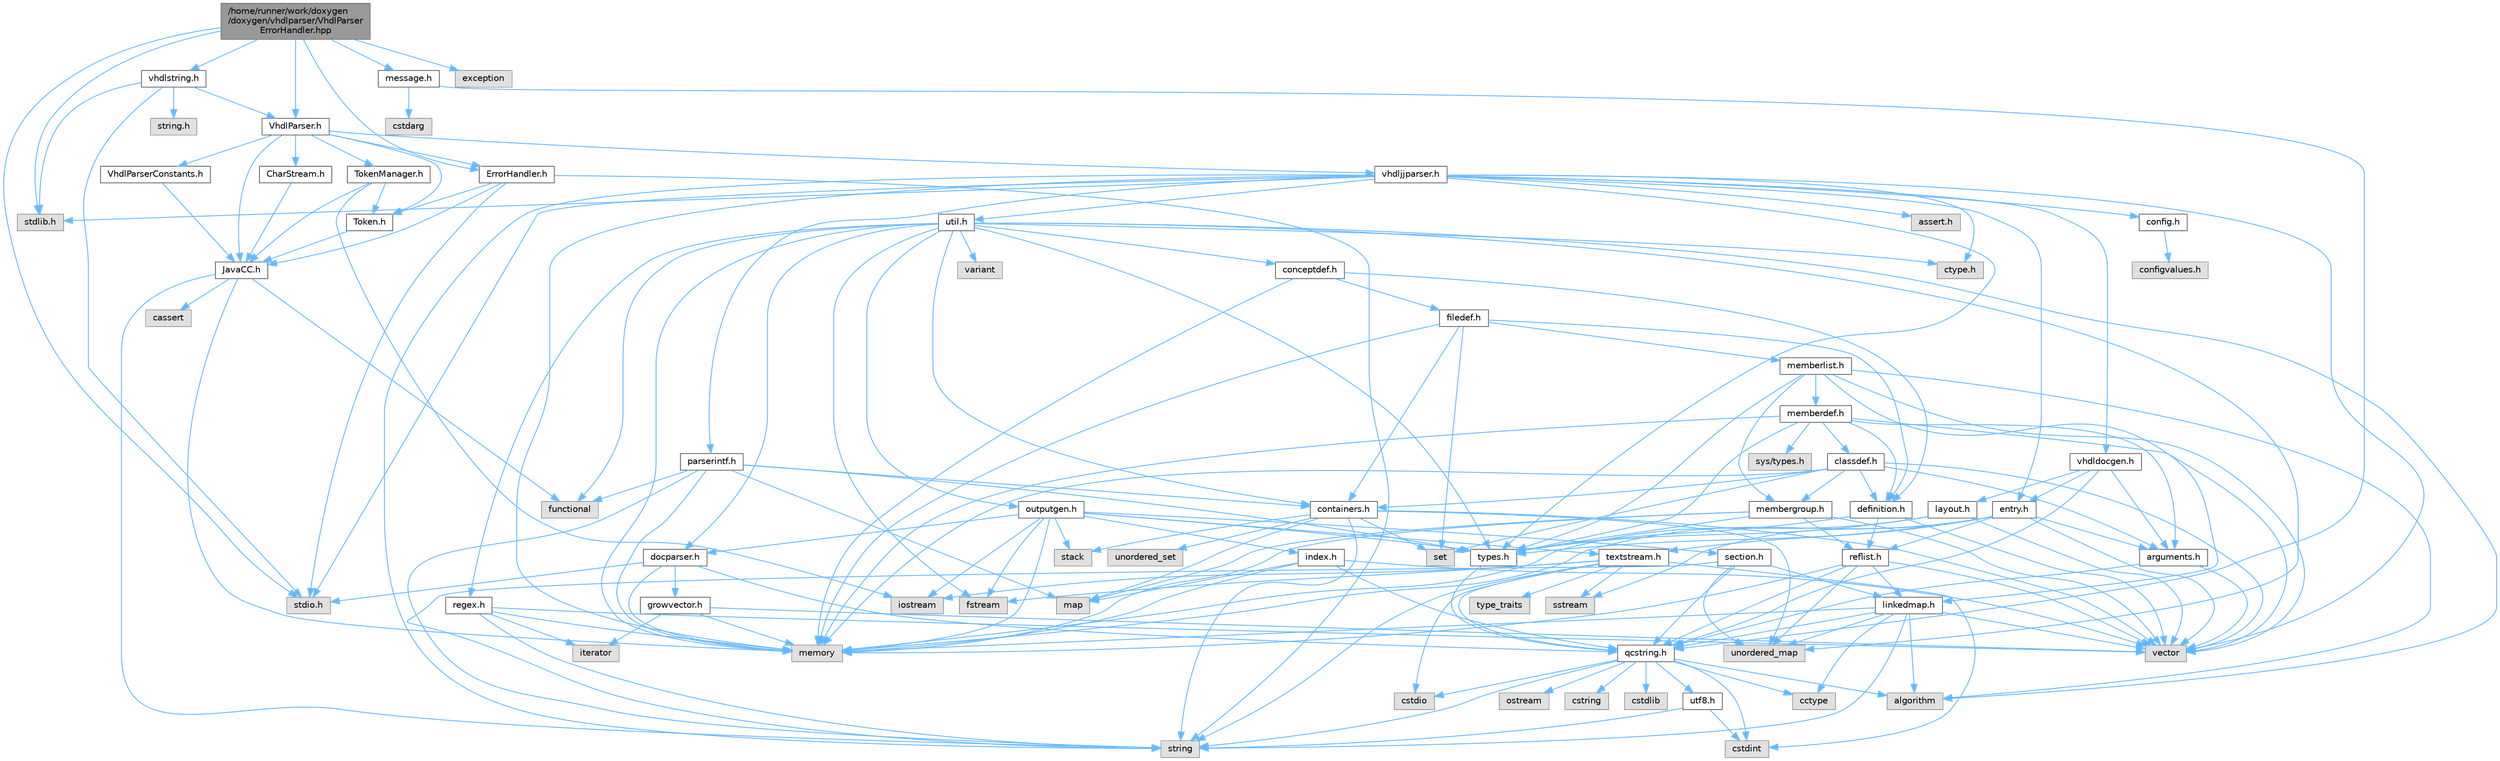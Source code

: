 digraph "/home/runner/work/doxygen/doxygen/vhdlparser/VhdlParserErrorHandler.hpp"
{
 // INTERACTIVE_SVG=YES
 // LATEX_PDF_SIZE
  bgcolor="transparent";
  edge [fontname=Helvetica,fontsize=10,labelfontname=Helvetica,labelfontsize=10];
  node [fontname=Helvetica,fontsize=10,shape=box,height=0.2,width=0.4];
  Node1 [id="Node000001",label="/home/runner/work/doxygen\l/doxygen/vhdlparser/VhdlParser\lErrorHandler.hpp",height=0.2,width=0.4,color="gray40", fillcolor="grey60", style="filled", fontcolor="black"];
  Node1 -> Node2 [id="edge1_Node000001_Node000002",color="steelblue1",style="solid"];
  Node2 [id="Node000002",label="stdio.h",height=0.2,width=0.4,color="grey60", fillcolor="#E0E0E0", style="filled"];
  Node1 -> Node3 [id="edge2_Node000001_Node000003",color="steelblue1",style="solid"];
  Node3 [id="Node000003",label="stdlib.h",height=0.2,width=0.4,color="grey60", fillcolor="#E0E0E0", style="filled"];
  Node1 -> Node4 [id="edge3_Node000001_Node000004",color="steelblue1",style="solid"];
  Node4 [id="Node000004",label="exception",height=0.2,width=0.4,color="grey60", fillcolor="#E0E0E0", style="filled"];
  Node1 -> Node5 [id="edge4_Node000001_Node000005",color="steelblue1",style="solid"];
  Node5 [id="Node000005",label="VhdlParser.h",height=0.2,width=0.4,color="grey40", fillcolor="white", style="filled",URL="$d5/df9/_vhdl_parser_8h.html",tooltip=" "];
  Node5 -> Node6 [id="edge5_Node000005_Node000006",color="steelblue1",style="solid"];
  Node6 [id="Node000006",label="JavaCC.h",height=0.2,width=0.4,color="grey40", fillcolor="white", style="filled",URL="$d1/d2f/_java_c_c_8h.html",tooltip=" "];
  Node6 -> Node7 [id="edge6_Node000006_Node000007",color="steelblue1",style="solid"];
  Node7 [id="Node000007",label="string",height=0.2,width=0.4,color="grey60", fillcolor="#E0E0E0", style="filled"];
  Node6 -> Node8 [id="edge7_Node000006_Node000008",color="steelblue1",style="solid"];
  Node8 [id="Node000008",label="memory",height=0.2,width=0.4,color="grey60", fillcolor="#E0E0E0", style="filled"];
  Node6 -> Node9 [id="edge8_Node000006_Node000009",color="steelblue1",style="solid"];
  Node9 [id="Node000009",label="cassert",height=0.2,width=0.4,color="grey60", fillcolor="#E0E0E0", style="filled"];
  Node6 -> Node10 [id="edge9_Node000006_Node000010",color="steelblue1",style="solid"];
  Node10 [id="Node000010",label="functional",height=0.2,width=0.4,color="grey60", fillcolor="#E0E0E0", style="filled"];
  Node5 -> Node11 [id="edge10_Node000005_Node000011",color="steelblue1",style="solid"];
  Node11 [id="Node000011",label="CharStream.h",height=0.2,width=0.4,color="grey40", fillcolor="white", style="filled",URL="$df/ddf/_char_stream_8h.html",tooltip=" "];
  Node11 -> Node6 [id="edge11_Node000011_Node000006",color="steelblue1",style="solid"];
  Node5 -> Node12 [id="edge12_Node000005_Node000012",color="steelblue1",style="solid"];
  Node12 [id="Node000012",label="Token.h",height=0.2,width=0.4,color="grey40", fillcolor="white", style="filled",URL="$dd/dcd/_token_8h.html",tooltip=" "];
  Node12 -> Node6 [id="edge13_Node000012_Node000006",color="steelblue1",style="solid"];
  Node5 -> Node13 [id="edge14_Node000005_Node000013",color="steelblue1",style="solid"];
  Node13 [id="Node000013",label="TokenManager.h",height=0.2,width=0.4,color="grey40", fillcolor="white", style="filled",URL="$d4/df9/_token_manager_8h.html",tooltip=" "];
  Node13 -> Node14 [id="edge15_Node000013_Node000014",color="steelblue1",style="solid"];
  Node14 [id="Node000014",label="iostream",height=0.2,width=0.4,color="grey60", fillcolor="#E0E0E0", style="filled"];
  Node13 -> Node6 [id="edge16_Node000013_Node000006",color="steelblue1",style="solid"];
  Node13 -> Node12 [id="edge17_Node000013_Node000012",color="steelblue1",style="solid"];
  Node5 -> Node15 [id="edge18_Node000005_Node000015",color="steelblue1",style="solid"];
  Node15 [id="Node000015",label="vhdljjparser.h",height=0.2,width=0.4,color="grey40", fillcolor="white", style="filled",URL="$d2/d55/vhdljjparser_8h.html",tooltip=" "];
  Node15 -> Node16 [id="edge19_Node000015_Node000016",color="steelblue1",style="solid"];
  Node16 [id="Node000016",label="vector",height=0.2,width=0.4,color="grey60", fillcolor="#E0E0E0", style="filled"];
  Node15 -> Node8 [id="edge20_Node000015_Node000008",color="steelblue1",style="solid"];
  Node15 -> Node7 [id="edge21_Node000015_Node000007",color="steelblue1",style="solid"];
  Node15 -> Node17 [id="edge22_Node000015_Node000017",color="steelblue1",style="solid"];
  Node17 [id="Node000017",label="parserintf.h",height=0.2,width=0.4,color="grey40", fillcolor="white", style="filled",URL="$da/d55/parserintf_8h.html",tooltip=" "];
  Node17 -> Node10 [id="edge23_Node000017_Node000010",color="steelblue1",style="solid"];
  Node17 -> Node8 [id="edge24_Node000017_Node000008",color="steelblue1",style="solid"];
  Node17 -> Node18 [id="edge25_Node000017_Node000018",color="steelblue1",style="solid"];
  Node18 [id="Node000018",label="map",height=0.2,width=0.4,color="grey60", fillcolor="#E0E0E0", style="filled"];
  Node17 -> Node7 [id="edge26_Node000017_Node000007",color="steelblue1",style="solid"];
  Node17 -> Node19 [id="edge27_Node000017_Node000019",color="steelblue1",style="solid"];
  Node19 [id="Node000019",label="types.h",height=0.2,width=0.4,color="grey40", fillcolor="white", style="filled",URL="$d9/d49/types_8h.html",tooltip="This file contains a number of basic enums and types."];
  Node19 -> Node20 [id="edge28_Node000019_Node000020",color="steelblue1",style="solid"];
  Node20 [id="Node000020",label="qcstring.h",height=0.2,width=0.4,color="grey40", fillcolor="white", style="filled",URL="$d7/d5c/qcstring_8h.html",tooltip=" "];
  Node20 -> Node7 [id="edge29_Node000020_Node000007",color="steelblue1",style="solid"];
  Node20 -> Node21 [id="edge30_Node000020_Node000021",color="steelblue1",style="solid"];
  Node21 [id="Node000021",label="algorithm",height=0.2,width=0.4,color="grey60", fillcolor="#E0E0E0", style="filled"];
  Node20 -> Node22 [id="edge31_Node000020_Node000022",color="steelblue1",style="solid"];
  Node22 [id="Node000022",label="cctype",height=0.2,width=0.4,color="grey60", fillcolor="#E0E0E0", style="filled"];
  Node20 -> Node23 [id="edge32_Node000020_Node000023",color="steelblue1",style="solid"];
  Node23 [id="Node000023",label="cstring",height=0.2,width=0.4,color="grey60", fillcolor="#E0E0E0", style="filled"];
  Node20 -> Node24 [id="edge33_Node000020_Node000024",color="steelblue1",style="solid"];
  Node24 [id="Node000024",label="cstdio",height=0.2,width=0.4,color="grey60", fillcolor="#E0E0E0", style="filled"];
  Node20 -> Node25 [id="edge34_Node000020_Node000025",color="steelblue1",style="solid"];
  Node25 [id="Node000025",label="cstdlib",height=0.2,width=0.4,color="grey60", fillcolor="#E0E0E0", style="filled"];
  Node20 -> Node26 [id="edge35_Node000020_Node000026",color="steelblue1",style="solid"];
  Node26 [id="Node000026",label="cstdint",height=0.2,width=0.4,color="grey60", fillcolor="#E0E0E0", style="filled"];
  Node20 -> Node27 [id="edge36_Node000020_Node000027",color="steelblue1",style="solid"];
  Node27 [id="Node000027",label="ostream",height=0.2,width=0.4,color="grey60", fillcolor="#E0E0E0", style="filled"];
  Node20 -> Node28 [id="edge37_Node000020_Node000028",color="steelblue1",style="solid"];
  Node28 [id="Node000028",label="utf8.h",height=0.2,width=0.4,color="grey40", fillcolor="white", style="filled",URL="$db/d7c/utf8_8h.html",tooltip="Various UTF8 related helper functions."];
  Node28 -> Node26 [id="edge38_Node000028_Node000026",color="steelblue1",style="solid"];
  Node28 -> Node7 [id="edge39_Node000028_Node000007",color="steelblue1",style="solid"];
  Node17 -> Node29 [id="edge40_Node000017_Node000029",color="steelblue1",style="solid"];
  Node29 [id="Node000029",label="containers.h",height=0.2,width=0.4,color="grey40", fillcolor="white", style="filled",URL="$d5/d75/containers_8h.html",tooltip=" "];
  Node29 -> Node16 [id="edge41_Node000029_Node000016",color="steelblue1",style="solid"];
  Node29 -> Node7 [id="edge42_Node000029_Node000007",color="steelblue1",style="solid"];
  Node29 -> Node30 [id="edge43_Node000029_Node000030",color="steelblue1",style="solid"];
  Node30 [id="Node000030",label="set",height=0.2,width=0.4,color="grey60", fillcolor="#E0E0E0", style="filled"];
  Node29 -> Node18 [id="edge44_Node000029_Node000018",color="steelblue1",style="solid"];
  Node29 -> Node31 [id="edge45_Node000029_Node000031",color="steelblue1",style="solid"];
  Node31 [id="Node000031",label="unordered_set",height=0.2,width=0.4,color="grey60", fillcolor="#E0E0E0", style="filled"];
  Node29 -> Node32 [id="edge46_Node000029_Node000032",color="steelblue1",style="solid"];
  Node32 [id="Node000032",label="unordered_map",height=0.2,width=0.4,color="grey60", fillcolor="#E0E0E0", style="filled"];
  Node29 -> Node33 [id="edge47_Node000029_Node000033",color="steelblue1",style="solid"];
  Node33 [id="Node000033",label="stack",height=0.2,width=0.4,color="grey60", fillcolor="#E0E0E0", style="filled"];
  Node15 -> Node2 [id="edge48_Node000015_Node000002",color="steelblue1",style="solid"];
  Node15 -> Node3 [id="edge49_Node000015_Node000003",color="steelblue1",style="solid"];
  Node15 -> Node34 [id="edge50_Node000015_Node000034",color="steelblue1",style="solid"];
  Node34 [id="Node000034",label="assert.h",height=0.2,width=0.4,color="grey60", fillcolor="#E0E0E0", style="filled"];
  Node15 -> Node35 [id="edge51_Node000015_Node000035",color="steelblue1",style="solid"];
  Node35 [id="Node000035",label="ctype.h",height=0.2,width=0.4,color="grey60", fillcolor="#E0E0E0", style="filled"];
  Node15 -> Node19 [id="edge52_Node000015_Node000019",color="steelblue1",style="solid"];
  Node15 -> Node36 [id="edge53_Node000015_Node000036",color="steelblue1",style="solid"];
  Node36 [id="Node000036",label="entry.h",height=0.2,width=0.4,color="grey40", fillcolor="white", style="filled",URL="$d1/dc6/entry_8h.html",tooltip=" "];
  Node36 -> Node16 [id="edge54_Node000036_Node000016",color="steelblue1",style="solid"];
  Node36 -> Node8 [id="edge55_Node000036_Node000008",color="steelblue1",style="solid"];
  Node36 -> Node37 [id="edge56_Node000036_Node000037",color="steelblue1",style="solid"];
  Node37 [id="Node000037",label="sstream",height=0.2,width=0.4,color="grey60", fillcolor="#E0E0E0", style="filled"];
  Node36 -> Node19 [id="edge57_Node000036_Node000019",color="steelblue1",style="solid"];
  Node36 -> Node38 [id="edge58_Node000036_Node000038",color="steelblue1",style="solid"];
  Node38 [id="Node000038",label="arguments.h",height=0.2,width=0.4,color="grey40", fillcolor="white", style="filled",URL="$df/d9b/arguments_8h.html",tooltip=" "];
  Node38 -> Node16 [id="edge59_Node000038_Node000016",color="steelblue1",style="solid"];
  Node38 -> Node20 [id="edge60_Node000038_Node000020",color="steelblue1",style="solid"];
  Node36 -> Node39 [id="edge61_Node000036_Node000039",color="steelblue1",style="solid"];
  Node39 [id="Node000039",label="reflist.h",height=0.2,width=0.4,color="grey40", fillcolor="white", style="filled",URL="$d1/d02/reflist_8h.html",tooltip=" "];
  Node39 -> Node16 [id="edge62_Node000039_Node000016",color="steelblue1",style="solid"];
  Node39 -> Node32 [id="edge63_Node000039_Node000032",color="steelblue1",style="solid"];
  Node39 -> Node8 [id="edge64_Node000039_Node000008",color="steelblue1",style="solid"];
  Node39 -> Node20 [id="edge65_Node000039_Node000020",color="steelblue1",style="solid"];
  Node39 -> Node40 [id="edge66_Node000039_Node000040",color="steelblue1",style="solid"];
  Node40 [id="Node000040",label="linkedmap.h",height=0.2,width=0.4,color="grey40", fillcolor="white", style="filled",URL="$da/de1/linkedmap_8h.html",tooltip=" "];
  Node40 -> Node32 [id="edge67_Node000040_Node000032",color="steelblue1",style="solid"];
  Node40 -> Node16 [id="edge68_Node000040_Node000016",color="steelblue1",style="solid"];
  Node40 -> Node8 [id="edge69_Node000040_Node000008",color="steelblue1",style="solid"];
  Node40 -> Node7 [id="edge70_Node000040_Node000007",color="steelblue1",style="solid"];
  Node40 -> Node21 [id="edge71_Node000040_Node000021",color="steelblue1",style="solid"];
  Node40 -> Node22 [id="edge72_Node000040_Node000022",color="steelblue1",style="solid"];
  Node40 -> Node20 [id="edge73_Node000040_Node000020",color="steelblue1",style="solid"];
  Node36 -> Node41 [id="edge74_Node000036_Node000041",color="steelblue1",style="solid"];
  Node41 [id="Node000041",label="textstream.h",height=0.2,width=0.4,color="grey40", fillcolor="white", style="filled",URL="$d4/d7d/textstream_8h.html",tooltip=" "];
  Node41 -> Node7 [id="edge75_Node000041_Node000007",color="steelblue1",style="solid"];
  Node41 -> Node14 [id="edge76_Node000041_Node000014",color="steelblue1",style="solid"];
  Node41 -> Node37 [id="edge77_Node000041_Node000037",color="steelblue1",style="solid"];
  Node41 -> Node26 [id="edge78_Node000041_Node000026",color="steelblue1",style="solid"];
  Node41 -> Node24 [id="edge79_Node000041_Node000024",color="steelblue1",style="solid"];
  Node41 -> Node42 [id="edge80_Node000041_Node000042",color="steelblue1",style="solid"];
  Node42 [id="Node000042",label="fstream",height=0.2,width=0.4,color="grey60", fillcolor="#E0E0E0", style="filled"];
  Node41 -> Node43 [id="edge81_Node000041_Node000043",color="steelblue1",style="solid"];
  Node43 [id="Node000043",label="type_traits",height=0.2,width=0.4,color="grey60", fillcolor="#E0E0E0", style="filled"];
  Node41 -> Node20 [id="edge82_Node000041_Node000020",color="steelblue1",style="solid"];
  Node15 -> Node44 [id="edge83_Node000015_Node000044",color="steelblue1",style="solid"];
  Node44 [id="Node000044",label="vhdldocgen.h",height=0.2,width=0.4,color="grey40", fillcolor="white", style="filled",URL="$dd/dec/vhdldocgen_8h.html",tooltip=" "];
  Node44 -> Node20 [id="edge84_Node000044_Node000020",color="steelblue1",style="solid"];
  Node44 -> Node45 [id="edge85_Node000044_Node000045",color="steelblue1",style="solid"];
  Node45 [id="Node000045",label="layout.h",height=0.2,width=0.4,color="grey40", fillcolor="white", style="filled",URL="$db/d51/layout_8h.html",tooltip=" "];
  Node45 -> Node8 [id="edge86_Node000045_Node000008",color="steelblue1",style="solid"];
  Node45 -> Node16 [id="edge87_Node000045_Node000016",color="steelblue1",style="solid"];
  Node45 -> Node19 [id="edge88_Node000045_Node000019",color="steelblue1",style="solid"];
  Node44 -> Node38 [id="edge89_Node000044_Node000038",color="steelblue1",style="solid"];
  Node44 -> Node36 [id="edge90_Node000044_Node000036",color="steelblue1",style="solid"];
  Node15 -> Node46 [id="edge91_Node000015_Node000046",color="steelblue1",style="solid"];
  Node46 [id="Node000046",label="config.h",height=0.2,width=0.4,color="grey40", fillcolor="white", style="filled",URL="$db/d16/config_8h.html",tooltip=" "];
  Node46 -> Node47 [id="edge92_Node000046_Node000047",color="steelblue1",style="solid"];
  Node47 [id="Node000047",label="configvalues.h",height=0.2,width=0.4,color="grey60", fillcolor="#E0E0E0", style="filled"];
  Node15 -> Node48 [id="edge93_Node000015_Node000048",color="steelblue1",style="solid"];
  Node48 [id="Node000048",label="util.h",height=0.2,width=0.4,color="grey40", fillcolor="white", style="filled",URL="$d8/d3c/util_8h.html",tooltip="A bunch of utility functions."];
  Node48 -> Node8 [id="edge94_Node000048_Node000008",color="steelblue1",style="solid"];
  Node48 -> Node32 [id="edge95_Node000048_Node000032",color="steelblue1",style="solid"];
  Node48 -> Node21 [id="edge96_Node000048_Node000021",color="steelblue1",style="solid"];
  Node48 -> Node10 [id="edge97_Node000048_Node000010",color="steelblue1",style="solid"];
  Node48 -> Node42 [id="edge98_Node000048_Node000042",color="steelblue1",style="solid"];
  Node48 -> Node49 [id="edge99_Node000048_Node000049",color="steelblue1",style="solid"];
  Node49 [id="Node000049",label="variant",height=0.2,width=0.4,color="grey60", fillcolor="#E0E0E0", style="filled"];
  Node48 -> Node35 [id="edge100_Node000048_Node000035",color="steelblue1",style="solid"];
  Node48 -> Node19 [id="edge101_Node000048_Node000019",color="steelblue1",style="solid"];
  Node48 -> Node50 [id="edge102_Node000048_Node000050",color="steelblue1",style="solid"];
  Node50 [id="Node000050",label="docparser.h",height=0.2,width=0.4,color="grey40", fillcolor="white", style="filled",URL="$de/d9c/docparser_8h.html",tooltip=" "];
  Node50 -> Node2 [id="edge103_Node000050_Node000002",color="steelblue1",style="solid"];
  Node50 -> Node8 [id="edge104_Node000050_Node000008",color="steelblue1",style="solid"];
  Node50 -> Node20 [id="edge105_Node000050_Node000020",color="steelblue1",style="solid"];
  Node50 -> Node51 [id="edge106_Node000050_Node000051",color="steelblue1",style="solid"];
  Node51 [id="Node000051",label="growvector.h",height=0.2,width=0.4,color="grey40", fillcolor="white", style="filled",URL="$d7/d50/growvector_8h.html",tooltip=" "];
  Node51 -> Node16 [id="edge107_Node000051_Node000016",color="steelblue1",style="solid"];
  Node51 -> Node8 [id="edge108_Node000051_Node000008",color="steelblue1",style="solid"];
  Node51 -> Node52 [id="edge109_Node000051_Node000052",color="steelblue1",style="solid"];
  Node52 [id="Node000052",label="iterator",height=0.2,width=0.4,color="grey60", fillcolor="#E0E0E0", style="filled"];
  Node48 -> Node29 [id="edge110_Node000048_Node000029",color="steelblue1",style="solid"];
  Node48 -> Node53 [id="edge111_Node000048_Node000053",color="steelblue1",style="solid"];
  Node53 [id="Node000053",label="outputgen.h",height=0.2,width=0.4,color="grey40", fillcolor="white", style="filled",URL="$df/d06/outputgen_8h.html",tooltip=" "];
  Node53 -> Node8 [id="edge112_Node000053_Node000008",color="steelblue1",style="solid"];
  Node53 -> Node33 [id="edge113_Node000053_Node000033",color="steelblue1",style="solid"];
  Node53 -> Node14 [id="edge114_Node000053_Node000014",color="steelblue1",style="solid"];
  Node53 -> Node42 [id="edge115_Node000053_Node000042",color="steelblue1",style="solid"];
  Node53 -> Node19 [id="edge116_Node000053_Node000019",color="steelblue1",style="solid"];
  Node53 -> Node54 [id="edge117_Node000053_Node000054",color="steelblue1",style="solid"];
  Node54 [id="Node000054",label="index.h",height=0.2,width=0.4,color="grey40", fillcolor="white", style="filled",URL="$d1/db5/index_8h.html",tooltip=" "];
  Node54 -> Node8 [id="edge118_Node000054_Node000008",color="steelblue1",style="solid"];
  Node54 -> Node16 [id="edge119_Node000054_Node000016",color="steelblue1",style="solid"];
  Node54 -> Node18 [id="edge120_Node000054_Node000018",color="steelblue1",style="solid"];
  Node54 -> Node20 [id="edge121_Node000054_Node000020",color="steelblue1",style="solid"];
  Node53 -> Node55 [id="edge122_Node000053_Node000055",color="steelblue1",style="solid"];
  Node55 [id="Node000055",label="section.h",height=0.2,width=0.4,color="grey40", fillcolor="white", style="filled",URL="$d1/d2a/section_8h.html",tooltip=" "];
  Node55 -> Node7 [id="edge123_Node000055_Node000007",color="steelblue1",style="solid"];
  Node55 -> Node32 [id="edge124_Node000055_Node000032",color="steelblue1",style="solid"];
  Node55 -> Node20 [id="edge125_Node000055_Node000020",color="steelblue1",style="solid"];
  Node55 -> Node40 [id="edge126_Node000055_Node000040",color="steelblue1",style="solid"];
  Node53 -> Node41 [id="edge127_Node000053_Node000041",color="steelblue1",style="solid"];
  Node53 -> Node50 [id="edge128_Node000053_Node000050",color="steelblue1",style="solid"];
  Node48 -> Node56 [id="edge129_Node000048_Node000056",color="steelblue1",style="solid"];
  Node56 [id="Node000056",label="regex.h",height=0.2,width=0.4,color="grey40", fillcolor="white", style="filled",URL="$d1/d21/regex_8h.html",tooltip=" "];
  Node56 -> Node8 [id="edge130_Node000056_Node000008",color="steelblue1",style="solid"];
  Node56 -> Node7 [id="edge131_Node000056_Node000007",color="steelblue1",style="solid"];
  Node56 -> Node16 [id="edge132_Node000056_Node000016",color="steelblue1",style="solid"];
  Node56 -> Node52 [id="edge133_Node000056_Node000052",color="steelblue1",style="solid"];
  Node48 -> Node57 [id="edge134_Node000048_Node000057",color="steelblue1",style="solid"];
  Node57 [id="Node000057",label="conceptdef.h",height=0.2,width=0.4,color="grey40", fillcolor="white", style="filled",URL="$da/df1/conceptdef_8h.html",tooltip=" "];
  Node57 -> Node8 [id="edge135_Node000057_Node000008",color="steelblue1",style="solid"];
  Node57 -> Node58 [id="edge136_Node000057_Node000058",color="steelblue1",style="solid"];
  Node58 [id="Node000058",label="definition.h",height=0.2,width=0.4,color="grey40", fillcolor="white", style="filled",URL="$df/da1/definition_8h.html",tooltip=" "];
  Node58 -> Node16 [id="edge137_Node000058_Node000016",color="steelblue1",style="solid"];
  Node58 -> Node19 [id="edge138_Node000058_Node000019",color="steelblue1",style="solid"];
  Node58 -> Node39 [id="edge139_Node000058_Node000039",color="steelblue1",style="solid"];
  Node57 -> Node59 [id="edge140_Node000057_Node000059",color="steelblue1",style="solid"];
  Node59 [id="Node000059",label="filedef.h",height=0.2,width=0.4,color="grey40", fillcolor="white", style="filled",URL="$d4/d3a/filedef_8h.html",tooltip=" "];
  Node59 -> Node8 [id="edge141_Node000059_Node000008",color="steelblue1",style="solid"];
  Node59 -> Node30 [id="edge142_Node000059_Node000030",color="steelblue1",style="solid"];
  Node59 -> Node58 [id="edge143_Node000059_Node000058",color="steelblue1",style="solid"];
  Node59 -> Node60 [id="edge144_Node000059_Node000060",color="steelblue1",style="solid"];
  Node60 [id="Node000060",label="memberlist.h",height=0.2,width=0.4,color="grey40", fillcolor="white", style="filled",URL="$dd/d78/memberlist_8h.html",tooltip=" "];
  Node60 -> Node16 [id="edge145_Node000060_Node000016",color="steelblue1",style="solid"];
  Node60 -> Node21 [id="edge146_Node000060_Node000021",color="steelblue1",style="solid"];
  Node60 -> Node61 [id="edge147_Node000060_Node000061",color="steelblue1",style="solid"];
  Node61 [id="Node000061",label="memberdef.h",height=0.2,width=0.4,color="grey40", fillcolor="white", style="filled",URL="$d4/d46/memberdef_8h.html",tooltip=" "];
  Node61 -> Node16 [id="edge148_Node000061_Node000016",color="steelblue1",style="solid"];
  Node61 -> Node8 [id="edge149_Node000061_Node000008",color="steelblue1",style="solid"];
  Node61 -> Node62 [id="edge150_Node000061_Node000062",color="steelblue1",style="solid"];
  Node62 [id="Node000062",label="sys/types.h",height=0.2,width=0.4,color="grey60", fillcolor="#E0E0E0", style="filled"];
  Node61 -> Node19 [id="edge151_Node000061_Node000019",color="steelblue1",style="solid"];
  Node61 -> Node58 [id="edge152_Node000061_Node000058",color="steelblue1",style="solid"];
  Node61 -> Node38 [id="edge153_Node000061_Node000038",color="steelblue1",style="solid"];
  Node61 -> Node63 [id="edge154_Node000061_Node000063",color="steelblue1",style="solid"];
  Node63 [id="Node000063",label="classdef.h",height=0.2,width=0.4,color="grey40", fillcolor="white", style="filled",URL="$d1/da6/classdef_8h.html",tooltip=" "];
  Node63 -> Node8 [id="edge155_Node000063_Node000008",color="steelblue1",style="solid"];
  Node63 -> Node16 [id="edge156_Node000063_Node000016",color="steelblue1",style="solid"];
  Node63 -> Node30 [id="edge157_Node000063_Node000030",color="steelblue1",style="solid"];
  Node63 -> Node29 [id="edge158_Node000063_Node000029",color="steelblue1",style="solid"];
  Node63 -> Node58 [id="edge159_Node000063_Node000058",color="steelblue1",style="solid"];
  Node63 -> Node38 [id="edge160_Node000063_Node000038",color="steelblue1",style="solid"];
  Node63 -> Node64 [id="edge161_Node000063_Node000064",color="steelblue1",style="solid"];
  Node64 [id="Node000064",label="membergroup.h",height=0.2,width=0.4,color="grey40", fillcolor="white", style="filled",URL="$d9/d11/membergroup_8h.html",tooltip=" "];
  Node64 -> Node16 [id="edge162_Node000064_Node000016",color="steelblue1",style="solid"];
  Node64 -> Node18 [id="edge163_Node000064_Node000018",color="steelblue1",style="solid"];
  Node64 -> Node8 [id="edge164_Node000064_Node000008",color="steelblue1",style="solid"];
  Node64 -> Node19 [id="edge165_Node000064_Node000019",color="steelblue1",style="solid"];
  Node64 -> Node39 [id="edge166_Node000064_Node000039",color="steelblue1",style="solid"];
  Node60 -> Node40 [id="edge167_Node000060_Node000040",color="steelblue1",style="solid"];
  Node60 -> Node19 [id="edge168_Node000060_Node000019",color="steelblue1",style="solid"];
  Node60 -> Node64 [id="edge169_Node000060_Node000064",color="steelblue1",style="solid"];
  Node59 -> Node29 [id="edge170_Node000059_Node000029",color="steelblue1",style="solid"];
  Node5 -> Node65 [id="edge171_Node000005_Node000065",color="steelblue1",style="solid"];
  Node65 [id="Node000065",label="VhdlParserConstants.h",height=0.2,width=0.4,color="grey40", fillcolor="white", style="filled",URL="$dc/d21/_vhdl_parser_constants_8h.html",tooltip=" "];
  Node65 -> Node6 [id="edge172_Node000065_Node000006",color="steelblue1",style="solid"];
  Node5 -> Node66 [id="edge173_Node000005_Node000066",color="steelblue1",style="solid"];
  Node66 [id="Node000066",label="ErrorHandler.h",height=0.2,width=0.4,color="grey40", fillcolor="white", style="filled",URL="$d3/dd5/_error_handler_8h.html",tooltip=" "];
  Node66 -> Node2 [id="edge174_Node000066_Node000002",color="steelblue1",style="solid"];
  Node66 -> Node7 [id="edge175_Node000066_Node000007",color="steelblue1",style="solid"];
  Node66 -> Node6 [id="edge176_Node000066_Node000006",color="steelblue1",style="solid"];
  Node66 -> Node12 [id="edge177_Node000066_Node000012",color="steelblue1",style="solid"];
  Node1 -> Node66 [id="edge178_Node000001_Node000066",color="steelblue1",style="solid"];
  Node1 -> Node67 [id="edge179_Node000001_Node000067",color="steelblue1",style="solid"];
  Node67 [id="Node000067",label="vhdlstring.h",height=0.2,width=0.4,color="grey40", fillcolor="white", style="filled",URL="$d9/d48/vhdlstring_8h.html",tooltip=" "];
  Node67 -> Node2 [id="edge180_Node000067_Node000002",color="steelblue1",style="solid"];
  Node67 -> Node3 [id="edge181_Node000067_Node000003",color="steelblue1",style="solid"];
  Node67 -> Node68 [id="edge182_Node000067_Node000068",color="steelblue1",style="solid"];
  Node68 [id="Node000068",label="string.h",height=0.2,width=0.4,color="grey60", fillcolor="#E0E0E0", style="filled"];
  Node67 -> Node5 [id="edge183_Node000067_Node000005",color="steelblue1",style="solid"];
  Node1 -> Node69 [id="edge184_Node000001_Node000069",color="steelblue1",style="solid"];
  Node69 [id="Node000069",label="message.h",height=0.2,width=0.4,color="grey40", fillcolor="white", style="filled",URL="$d2/d0d/message_8h.html",tooltip=" "];
  Node69 -> Node70 [id="edge185_Node000069_Node000070",color="steelblue1",style="solid"];
  Node70 [id="Node000070",label="cstdarg",height=0.2,width=0.4,color="grey60", fillcolor="#E0E0E0", style="filled"];
  Node69 -> Node20 [id="edge186_Node000069_Node000020",color="steelblue1",style="solid"];
}
